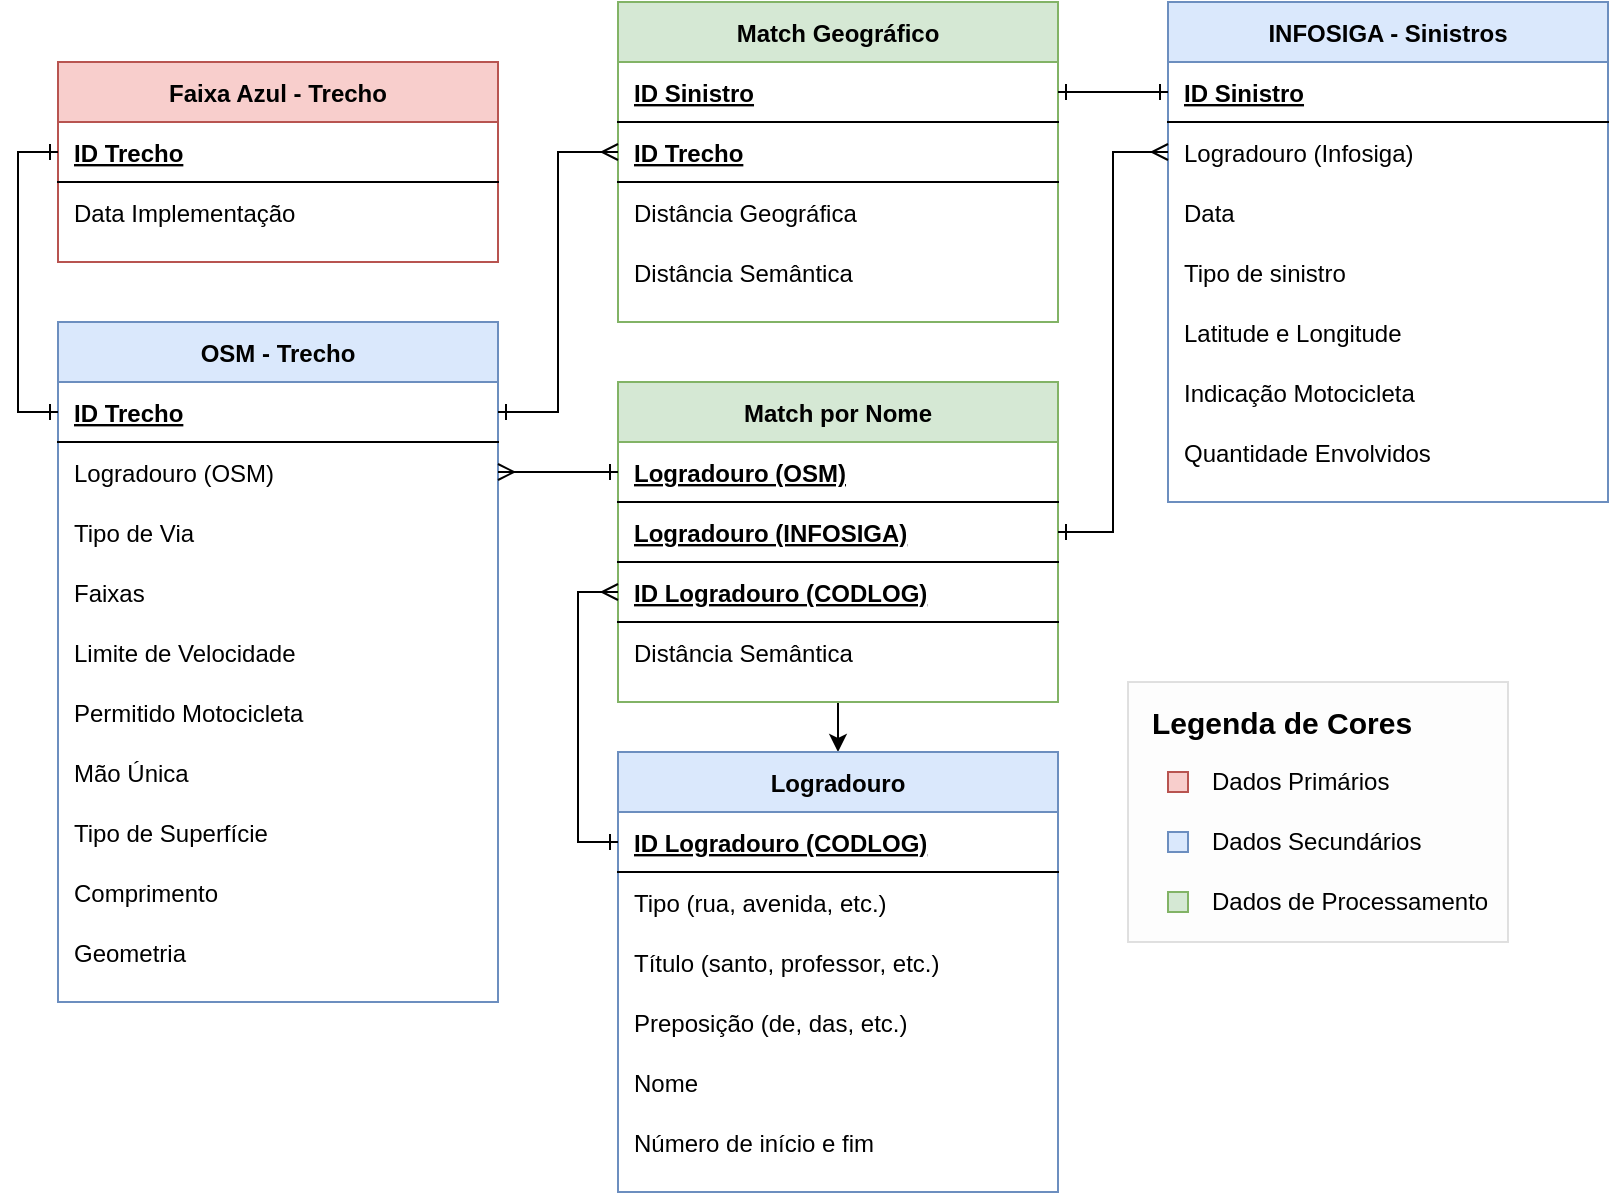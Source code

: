 <mxfile version="24.7.17">
  <diagram id="R2lEEEUBdFMjLlhIrx00" name="Page-1">
    <mxGraphModel dx="2559" dy="999" grid="1" gridSize="10" guides="1" tooltips="1" connect="1" arrows="1" fold="1" page="1" pageScale="1" pageWidth="850" pageHeight="1100" math="0" shadow="0" extFonts="Permanent Marker^https://fonts.googleapis.com/css?family=Permanent+Marker">
      <root>
        <mxCell id="0" />
        <mxCell id="1" parent="0" />
        <mxCell id="4X8ExOcT8p98DvQlGpXj-8" value="" style="rounded=0;whiteSpace=wrap;html=1;fillColor=#f5f5f5;fontColor=#333333;strokeColor=#666666;opacity=20;" vertex="1" parent="1">
          <mxGeometry x="-265" y="350" width="190" height="130" as="geometry" />
        </mxCell>
        <mxCell id="C-vyLk0tnHw3VtMMgP7b-23" value="INFOSIGA - Sinistros" style="shape=table;startSize=30;container=1;collapsible=1;childLayout=tableLayout;fixedRows=1;rowLines=0;fontStyle=1;align=center;resizeLast=1;fillColor=#dae8fc;strokeColor=#6c8ebf;" parent="1" vertex="1">
          <mxGeometry x="-245" y="10" width="220" height="250" as="geometry" />
        </mxCell>
        <mxCell id="C-vyLk0tnHw3VtMMgP7b-24" value="" style="shape=partialRectangle;collapsible=0;dropTarget=0;pointerEvents=0;fillColor=none;points=[[0,0.5],[1,0.5]];portConstraint=eastwest;top=0;left=0;right=0;bottom=1;" parent="C-vyLk0tnHw3VtMMgP7b-23" vertex="1">
          <mxGeometry y="30" width="220" height="30" as="geometry" />
        </mxCell>
        <mxCell id="C-vyLk0tnHw3VtMMgP7b-26" value="ID Sinistro" style="shape=partialRectangle;overflow=hidden;connectable=0;fillColor=none;top=0;left=0;bottom=0;right=0;align=left;spacingLeft=6;fontStyle=5;" parent="C-vyLk0tnHw3VtMMgP7b-24" vertex="1">
          <mxGeometry width="220" height="30" as="geometry">
            <mxRectangle width="220" height="30" as="alternateBounds" />
          </mxGeometry>
        </mxCell>
        <mxCell id="1qeXA2bBtcVyhYgSrq0f-32" value="" style="shape=partialRectangle;collapsible=0;dropTarget=0;pointerEvents=0;fillColor=none;points=[[0,0.5],[1,0.5]];portConstraint=eastwest;top=0;left=0;right=0;bottom=0;" parent="C-vyLk0tnHw3VtMMgP7b-23" vertex="1">
          <mxGeometry y="60" width="220" height="30" as="geometry" />
        </mxCell>
        <mxCell id="1qeXA2bBtcVyhYgSrq0f-34" value="Logradouro (Infosiga)" style="shape=partialRectangle;overflow=hidden;connectable=0;fillColor=none;top=0;left=0;bottom=0;right=0;align=left;spacingLeft=6;" parent="1qeXA2bBtcVyhYgSrq0f-32" vertex="1">
          <mxGeometry width="220" height="30" as="geometry">
            <mxRectangle width="220" height="30" as="alternateBounds" />
          </mxGeometry>
        </mxCell>
        <mxCell id="C-vyLk0tnHw3VtMMgP7b-27" value="" style="shape=partialRectangle;collapsible=0;dropTarget=0;pointerEvents=0;fillColor=none;points=[[0,0.5],[1,0.5]];portConstraint=eastwest;top=0;left=0;right=0;bottom=0;" parent="C-vyLk0tnHw3VtMMgP7b-23" vertex="1">
          <mxGeometry y="90" width="220" height="30" as="geometry" />
        </mxCell>
        <mxCell id="C-vyLk0tnHw3VtMMgP7b-29" value="Data" style="shape=partialRectangle;overflow=hidden;connectable=0;fillColor=none;top=0;left=0;bottom=0;right=0;align=left;spacingLeft=6;" parent="C-vyLk0tnHw3VtMMgP7b-27" vertex="1">
          <mxGeometry width="220" height="30" as="geometry">
            <mxRectangle width="220" height="30" as="alternateBounds" />
          </mxGeometry>
        </mxCell>
        <mxCell id="1qeXA2bBtcVyhYgSrq0f-36" value="" style="shape=partialRectangle;collapsible=0;dropTarget=0;pointerEvents=0;fillColor=none;points=[[0,0.5],[1,0.5]];portConstraint=eastwest;top=0;left=0;right=0;bottom=0;" parent="C-vyLk0tnHw3VtMMgP7b-23" vertex="1">
          <mxGeometry y="120" width="220" height="30" as="geometry" />
        </mxCell>
        <mxCell id="1qeXA2bBtcVyhYgSrq0f-38" value="Tipo de sinistro" style="shape=partialRectangle;overflow=hidden;connectable=0;fillColor=none;top=0;left=0;bottom=0;right=0;align=left;spacingLeft=6;" parent="1qeXA2bBtcVyhYgSrq0f-36" vertex="1">
          <mxGeometry width="220" height="30" as="geometry">
            <mxRectangle width="220" height="30" as="alternateBounds" />
          </mxGeometry>
        </mxCell>
        <mxCell id="1qeXA2bBtcVyhYgSrq0f-66" value="" style="shape=partialRectangle;collapsible=0;dropTarget=0;pointerEvents=0;fillColor=none;points=[[0,0.5],[1,0.5]];portConstraint=eastwest;top=0;left=0;right=0;bottom=0;" parent="C-vyLk0tnHw3VtMMgP7b-23" vertex="1">
          <mxGeometry y="150" width="220" height="30" as="geometry" />
        </mxCell>
        <mxCell id="1qeXA2bBtcVyhYgSrq0f-68" value="Latitude e Longitude" style="shape=partialRectangle;overflow=hidden;connectable=0;fillColor=none;top=0;left=0;bottom=0;right=0;align=left;spacingLeft=6;" parent="1qeXA2bBtcVyhYgSrq0f-66" vertex="1">
          <mxGeometry width="220" height="30" as="geometry">
            <mxRectangle width="220" height="30" as="alternateBounds" />
          </mxGeometry>
        </mxCell>
        <mxCell id="1qeXA2bBtcVyhYgSrq0f-69" value="" style="shape=partialRectangle;collapsible=0;dropTarget=0;pointerEvents=0;fillColor=none;points=[[0,0.5],[1,0.5]];portConstraint=eastwest;top=0;left=0;right=0;bottom=0;" parent="C-vyLk0tnHw3VtMMgP7b-23" vertex="1">
          <mxGeometry y="180" width="220" height="30" as="geometry" />
        </mxCell>
        <mxCell id="1qeXA2bBtcVyhYgSrq0f-71" value="Indicação Motocicleta" style="shape=partialRectangle;overflow=hidden;connectable=0;fillColor=none;top=0;left=0;bottom=0;right=0;align=left;spacingLeft=6;" parent="1qeXA2bBtcVyhYgSrq0f-69" vertex="1">
          <mxGeometry width="220" height="30" as="geometry">
            <mxRectangle width="220" height="30" as="alternateBounds" />
          </mxGeometry>
        </mxCell>
        <mxCell id="1qeXA2bBtcVyhYgSrq0f-72" value="" style="shape=partialRectangle;collapsible=0;dropTarget=0;pointerEvents=0;fillColor=none;points=[[0,0.5],[1,0.5]];portConstraint=eastwest;top=0;left=0;right=0;bottom=0;" parent="C-vyLk0tnHw3VtMMgP7b-23" vertex="1">
          <mxGeometry y="210" width="220" height="30" as="geometry" />
        </mxCell>
        <mxCell id="1qeXA2bBtcVyhYgSrq0f-74" value="Quantidade Envolvidos" style="shape=partialRectangle;overflow=hidden;connectable=0;fillColor=none;top=0;left=0;bottom=0;right=0;align=left;spacingLeft=6;" parent="1qeXA2bBtcVyhYgSrq0f-72" vertex="1">
          <mxGeometry width="220" height="30" as="geometry">
            <mxRectangle width="220" height="30" as="alternateBounds" />
          </mxGeometry>
        </mxCell>
        <mxCell id="1qeXA2bBtcVyhYgSrq0f-98" value="OSM - Trecho" style="shape=table;startSize=30;container=1;collapsible=1;childLayout=tableLayout;fixedRows=1;rowLines=0;fontStyle=1;align=center;resizeLast=1;fillColor=#dae8fc;strokeColor=#6c8ebf;" parent="1" vertex="1">
          <mxGeometry x="-800" y="170" width="220" height="340" as="geometry" />
        </mxCell>
        <mxCell id="1qeXA2bBtcVyhYgSrq0f-99" value="" style="shape=partialRectangle;collapsible=0;dropTarget=0;pointerEvents=0;fillColor=none;points=[[0,0.5],[1,0.5]];portConstraint=eastwest;top=0;left=0;right=0;bottom=1;" parent="1qeXA2bBtcVyhYgSrq0f-98" vertex="1">
          <mxGeometry y="30" width="220" height="30" as="geometry" />
        </mxCell>
        <mxCell id="1qeXA2bBtcVyhYgSrq0f-101" value="ID Trecho" style="shape=partialRectangle;overflow=hidden;connectable=0;fillColor=none;top=0;left=0;bottom=0;right=0;align=left;spacingLeft=6;fontStyle=5;" parent="1qeXA2bBtcVyhYgSrq0f-99" vertex="1">
          <mxGeometry width="220" height="30" as="geometry">
            <mxRectangle width="220" height="30" as="alternateBounds" />
          </mxGeometry>
        </mxCell>
        <mxCell id="1qeXA2bBtcVyhYgSrq0f-102" value="" style="shape=partialRectangle;collapsible=0;dropTarget=0;pointerEvents=0;fillColor=none;points=[[0,0.5],[1,0.5]];portConstraint=eastwest;top=0;left=0;right=0;bottom=0;" parent="1qeXA2bBtcVyhYgSrq0f-98" vertex="1">
          <mxGeometry y="60" width="220" height="30" as="geometry" />
        </mxCell>
        <mxCell id="1qeXA2bBtcVyhYgSrq0f-104" value="Logradouro (OSM)" style="shape=partialRectangle;overflow=hidden;connectable=0;fillColor=none;top=0;left=0;bottom=0;right=0;align=left;spacingLeft=6;" parent="1qeXA2bBtcVyhYgSrq0f-102" vertex="1">
          <mxGeometry width="220" height="30" as="geometry">
            <mxRectangle width="220" height="30" as="alternateBounds" />
          </mxGeometry>
        </mxCell>
        <mxCell id="1qeXA2bBtcVyhYgSrq0f-105" value="" style="shape=partialRectangle;collapsible=0;dropTarget=0;pointerEvents=0;fillColor=none;points=[[0,0.5],[1,0.5]];portConstraint=eastwest;top=0;left=0;right=0;bottom=0;" parent="1qeXA2bBtcVyhYgSrq0f-98" vertex="1">
          <mxGeometry y="90" width="220" height="30" as="geometry" />
        </mxCell>
        <mxCell id="1qeXA2bBtcVyhYgSrq0f-107" value="Tipo de Via" style="shape=partialRectangle;overflow=hidden;connectable=0;fillColor=none;top=0;left=0;bottom=0;right=0;align=left;spacingLeft=6;" parent="1qeXA2bBtcVyhYgSrq0f-105" vertex="1">
          <mxGeometry width="220" height="30" as="geometry">
            <mxRectangle width="220" height="30" as="alternateBounds" />
          </mxGeometry>
        </mxCell>
        <mxCell id="1qeXA2bBtcVyhYgSrq0f-109" value="" style="shape=partialRectangle;collapsible=0;dropTarget=0;pointerEvents=0;fillColor=none;points=[[0,0.5],[1,0.5]];portConstraint=eastwest;top=0;left=0;right=0;bottom=0;" parent="1qeXA2bBtcVyhYgSrq0f-98" vertex="1">
          <mxGeometry y="120" width="220" height="30" as="geometry" />
        </mxCell>
        <mxCell id="1qeXA2bBtcVyhYgSrq0f-111" value="Faixas" style="shape=partialRectangle;overflow=hidden;connectable=0;fillColor=none;top=0;left=0;bottom=0;right=0;align=left;spacingLeft=6;" parent="1qeXA2bBtcVyhYgSrq0f-109" vertex="1">
          <mxGeometry width="220" height="30" as="geometry">
            <mxRectangle width="220" height="30" as="alternateBounds" />
          </mxGeometry>
        </mxCell>
        <mxCell id="1qeXA2bBtcVyhYgSrq0f-112" value="" style="shape=partialRectangle;collapsible=0;dropTarget=0;pointerEvents=0;fillColor=none;points=[[0,0.5],[1,0.5]];portConstraint=eastwest;top=0;left=0;right=0;bottom=0;" parent="1qeXA2bBtcVyhYgSrq0f-98" vertex="1">
          <mxGeometry y="150" width="220" height="30" as="geometry" />
        </mxCell>
        <mxCell id="1qeXA2bBtcVyhYgSrq0f-114" value="Limite de Velocidade" style="shape=partialRectangle;overflow=hidden;connectable=0;fillColor=none;top=0;left=0;bottom=0;right=0;align=left;spacingLeft=6;" parent="1qeXA2bBtcVyhYgSrq0f-112" vertex="1">
          <mxGeometry width="220" height="30" as="geometry">
            <mxRectangle width="220" height="30" as="alternateBounds" />
          </mxGeometry>
        </mxCell>
        <mxCell id="1qeXA2bBtcVyhYgSrq0f-115" value="" style="shape=partialRectangle;collapsible=0;dropTarget=0;pointerEvents=0;fillColor=none;points=[[0,0.5],[1,0.5]];portConstraint=eastwest;top=0;left=0;right=0;bottom=0;" parent="1qeXA2bBtcVyhYgSrq0f-98" vertex="1">
          <mxGeometry y="180" width="220" height="30" as="geometry" />
        </mxCell>
        <mxCell id="1qeXA2bBtcVyhYgSrq0f-117" value="Permitido Motocicleta" style="shape=partialRectangle;overflow=hidden;connectable=0;fillColor=none;top=0;left=0;bottom=0;right=0;align=left;spacingLeft=6;" parent="1qeXA2bBtcVyhYgSrq0f-115" vertex="1">
          <mxGeometry width="220" height="30" as="geometry">
            <mxRectangle width="220" height="30" as="alternateBounds" />
          </mxGeometry>
        </mxCell>
        <mxCell id="1qeXA2bBtcVyhYgSrq0f-118" value="" style="shape=partialRectangle;collapsible=0;dropTarget=0;pointerEvents=0;fillColor=none;points=[[0,0.5],[1,0.5]];portConstraint=eastwest;top=0;left=0;right=0;bottom=0;" parent="1qeXA2bBtcVyhYgSrq0f-98" vertex="1">
          <mxGeometry y="210" width="220" height="30" as="geometry" />
        </mxCell>
        <mxCell id="1qeXA2bBtcVyhYgSrq0f-120" value="Mão Única" style="shape=partialRectangle;overflow=hidden;connectable=0;fillColor=none;top=0;left=0;bottom=0;right=0;align=left;spacingLeft=6;" parent="1qeXA2bBtcVyhYgSrq0f-118" vertex="1">
          <mxGeometry width="220" height="30" as="geometry">
            <mxRectangle width="220" height="30" as="alternateBounds" />
          </mxGeometry>
        </mxCell>
        <mxCell id="1qeXA2bBtcVyhYgSrq0f-121" value="" style="shape=partialRectangle;collapsible=0;dropTarget=0;pointerEvents=0;fillColor=none;points=[[0,0.5],[1,0.5]];portConstraint=eastwest;top=0;left=0;right=0;bottom=0;" parent="1qeXA2bBtcVyhYgSrq0f-98" vertex="1">
          <mxGeometry y="240" width="220" height="30" as="geometry" />
        </mxCell>
        <mxCell id="1qeXA2bBtcVyhYgSrq0f-123" value="Tipo de Superfície" style="shape=partialRectangle;overflow=hidden;connectable=0;fillColor=none;top=0;left=0;bottom=0;right=0;align=left;spacingLeft=6;" parent="1qeXA2bBtcVyhYgSrq0f-121" vertex="1">
          <mxGeometry width="220" height="30" as="geometry">
            <mxRectangle width="220" height="30" as="alternateBounds" />
          </mxGeometry>
        </mxCell>
        <mxCell id="I6V5trbAGLV0gVCO5-ux-62" value="" style="shape=partialRectangle;collapsible=0;dropTarget=0;pointerEvents=0;fillColor=none;points=[[0,0.5],[1,0.5]];portConstraint=eastwest;top=0;left=0;right=0;bottom=0;" parent="1qeXA2bBtcVyhYgSrq0f-98" vertex="1">
          <mxGeometry y="270" width="220" height="30" as="geometry" />
        </mxCell>
        <mxCell id="I6V5trbAGLV0gVCO5-ux-64" value="Comprimento" style="shape=partialRectangle;overflow=hidden;connectable=0;fillColor=none;top=0;left=0;bottom=0;right=0;align=left;spacingLeft=6;" parent="I6V5trbAGLV0gVCO5-ux-62" vertex="1">
          <mxGeometry width="220" height="30" as="geometry">
            <mxRectangle width="220" height="30" as="alternateBounds" />
          </mxGeometry>
        </mxCell>
        <mxCell id="1qeXA2bBtcVyhYgSrq0f-124" value="" style="shape=partialRectangle;collapsible=0;dropTarget=0;pointerEvents=0;fillColor=none;points=[[0,0.5],[1,0.5]];portConstraint=eastwest;top=0;left=0;right=0;bottom=0;" parent="1qeXA2bBtcVyhYgSrq0f-98" vertex="1">
          <mxGeometry y="300" width="220" height="30" as="geometry" />
        </mxCell>
        <mxCell id="1qeXA2bBtcVyhYgSrq0f-126" value="Geometria" style="shape=partialRectangle;overflow=hidden;connectable=0;fillColor=none;top=0;left=0;bottom=0;right=0;align=left;spacingLeft=6;" parent="1qeXA2bBtcVyhYgSrq0f-124" vertex="1">
          <mxGeometry width="220" height="30" as="geometry">
            <mxRectangle width="220" height="30" as="alternateBounds" />
          </mxGeometry>
        </mxCell>
        <mxCell id="1qeXA2bBtcVyhYgSrq0f-159" value="Match Geográfico" style="shape=table;startSize=30;container=1;collapsible=1;childLayout=tableLayout;fixedRows=1;rowLines=0;fontStyle=1;align=center;resizeLast=1;fillColor=#d5e8d4;strokeColor=#82b366;" parent="1" vertex="1">
          <mxGeometry x="-520" y="10" width="220" height="160" as="geometry" />
        </mxCell>
        <mxCell id="1qeXA2bBtcVyhYgSrq0f-160" value="" style="shape=partialRectangle;collapsible=0;dropTarget=0;pointerEvents=0;fillColor=none;points=[[0,0.5],[1,0.5]];portConstraint=eastwest;top=0;left=0;right=0;bottom=1;" parent="1qeXA2bBtcVyhYgSrq0f-159" vertex="1">
          <mxGeometry y="30" width="220" height="30" as="geometry" />
        </mxCell>
        <mxCell id="1qeXA2bBtcVyhYgSrq0f-162" value="ID Sinistro" style="shape=partialRectangle;overflow=hidden;connectable=0;fillColor=none;top=0;left=0;bottom=0;right=0;align=left;spacingLeft=6;fontStyle=5;" parent="1qeXA2bBtcVyhYgSrq0f-160" vertex="1">
          <mxGeometry width="220" height="30" as="geometry">
            <mxRectangle width="220" height="30" as="alternateBounds" />
          </mxGeometry>
        </mxCell>
        <mxCell id="I6V5trbAGLV0gVCO5-ux-8" value="" style="shape=partialRectangle;collapsible=0;dropTarget=0;pointerEvents=0;fillColor=none;points=[[0,0.5],[1,0.5]];portConstraint=eastwest;top=0;left=0;right=0;bottom=1;" parent="1qeXA2bBtcVyhYgSrq0f-159" vertex="1">
          <mxGeometry y="60" width="220" height="30" as="geometry" />
        </mxCell>
        <mxCell id="I6V5trbAGLV0gVCO5-ux-10" value="ID Trecho" style="shape=partialRectangle;overflow=hidden;connectable=0;fillColor=none;top=0;left=0;bottom=0;right=0;align=left;spacingLeft=6;fontStyle=5;" parent="I6V5trbAGLV0gVCO5-ux-8" vertex="1">
          <mxGeometry width="220" height="30" as="geometry">
            <mxRectangle width="220" height="30" as="alternateBounds" />
          </mxGeometry>
        </mxCell>
        <mxCell id="1qeXA2bBtcVyhYgSrq0f-166" value="" style="shape=partialRectangle;collapsible=0;dropTarget=0;pointerEvents=0;fillColor=none;points=[[0,0.5],[1,0.5]];portConstraint=eastwest;top=0;left=0;right=0;bottom=0;" parent="1qeXA2bBtcVyhYgSrq0f-159" vertex="1">
          <mxGeometry y="90" width="220" height="30" as="geometry" />
        </mxCell>
        <mxCell id="1qeXA2bBtcVyhYgSrq0f-168" value="Distância Geográfica" style="shape=partialRectangle;overflow=hidden;connectable=0;fillColor=none;top=0;left=0;bottom=0;right=0;align=left;spacingLeft=6;" parent="1qeXA2bBtcVyhYgSrq0f-166" vertex="1">
          <mxGeometry width="220" height="30" as="geometry">
            <mxRectangle width="220" height="30" as="alternateBounds" />
          </mxGeometry>
        </mxCell>
        <mxCell id="1qeXA2bBtcVyhYgSrq0f-169" value="" style="shape=partialRectangle;collapsible=0;dropTarget=0;pointerEvents=0;fillColor=none;points=[[0,0.5],[1,0.5]];portConstraint=eastwest;top=0;left=0;right=0;bottom=0;" parent="1qeXA2bBtcVyhYgSrq0f-159" vertex="1">
          <mxGeometry y="120" width="220" height="30" as="geometry" />
        </mxCell>
        <mxCell id="1qeXA2bBtcVyhYgSrq0f-171" value="Distância Semântica" style="shape=partialRectangle;overflow=hidden;connectable=0;fillColor=none;top=0;left=0;bottom=0;right=0;align=left;spacingLeft=6;" parent="1qeXA2bBtcVyhYgSrq0f-169" vertex="1">
          <mxGeometry width="220" height="30" as="geometry">
            <mxRectangle width="220" height="30" as="alternateBounds" />
          </mxGeometry>
        </mxCell>
        <mxCell id="1qeXA2bBtcVyhYgSrq0f-200" value="Faixa Azul - Trecho" style="shape=table;startSize=30;container=1;collapsible=1;childLayout=tableLayout;fixedRows=1;rowLines=0;fontStyle=1;align=center;resizeLast=1;fillColor=#f8cecc;strokeColor=#b85450;" parent="1" vertex="1">
          <mxGeometry x="-800" y="40" width="220" height="100" as="geometry" />
        </mxCell>
        <mxCell id="1qeXA2bBtcVyhYgSrq0f-201" value="" style="shape=partialRectangle;collapsible=0;dropTarget=0;pointerEvents=0;fillColor=none;points=[[0,0.5],[1,0.5]];portConstraint=eastwest;top=0;left=0;right=0;bottom=1;" parent="1qeXA2bBtcVyhYgSrq0f-200" vertex="1">
          <mxGeometry y="30" width="220" height="30" as="geometry" />
        </mxCell>
        <mxCell id="1qeXA2bBtcVyhYgSrq0f-203" value="ID Trecho" style="shape=partialRectangle;overflow=hidden;connectable=0;fillColor=none;top=0;left=0;bottom=0;right=0;align=left;spacingLeft=6;fontStyle=5;" parent="1qeXA2bBtcVyhYgSrq0f-201" vertex="1">
          <mxGeometry width="220" height="30" as="geometry">
            <mxRectangle width="220" height="30" as="alternateBounds" />
          </mxGeometry>
        </mxCell>
        <mxCell id="1qeXA2bBtcVyhYgSrq0f-207" value="" style="shape=partialRectangle;collapsible=0;dropTarget=0;pointerEvents=0;fillColor=none;points=[[0,0.5],[1,0.5]];portConstraint=eastwest;top=0;left=0;right=0;bottom=0;" parent="1qeXA2bBtcVyhYgSrq0f-200" vertex="1">
          <mxGeometry y="60" width="220" height="30" as="geometry" />
        </mxCell>
        <mxCell id="1qeXA2bBtcVyhYgSrq0f-209" value="Data Implementação" style="shape=partialRectangle;overflow=hidden;connectable=0;fillColor=none;top=0;left=0;bottom=0;right=0;align=left;spacingLeft=6;" parent="1qeXA2bBtcVyhYgSrq0f-207" vertex="1">
          <mxGeometry width="220" height="30" as="geometry">
            <mxRectangle width="220" height="30" as="alternateBounds" />
          </mxGeometry>
        </mxCell>
        <mxCell id="4X8ExOcT8p98DvQlGpXj-34" value="" style="edgeStyle=orthogonalEdgeStyle;rounded=0;orthogonalLoop=1;jettySize=auto;html=1;" edge="1" parent="1" source="I6V5trbAGLV0gVCO5-ux-27" target="4X8ExOcT8p98DvQlGpXj-9">
          <mxGeometry relative="1" as="geometry" />
        </mxCell>
        <mxCell id="I6V5trbAGLV0gVCO5-ux-27" value="Match por Nome" style="shape=table;startSize=30;container=1;collapsible=1;childLayout=tableLayout;fixedRows=1;rowLines=0;fontStyle=1;align=center;resizeLast=1;fillColor=#d5e8d4;strokeColor=#82b366;" parent="1" vertex="1">
          <mxGeometry x="-520" y="200" width="220" height="160" as="geometry" />
        </mxCell>
        <mxCell id="4X8ExOcT8p98DvQlGpXj-38" value="" style="shape=partialRectangle;collapsible=0;dropTarget=0;pointerEvents=0;fillColor=none;points=[[0,0.5],[1,0.5]];portConstraint=eastwest;top=0;left=0;right=0;bottom=1;" vertex="1" parent="I6V5trbAGLV0gVCO5-ux-27">
          <mxGeometry y="30" width="220" height="30" as="geometry" />
        </mxCell>
        <mxCell id="4X8ExOcT8p98DvQlGpXj-40" value="Logradouro (OSM)" style="shape=partialRectangle;overflow=hidden;connectable=0;fillColor=none;top=0;left=0;bottom=0;right=0;align=left;spacingLeft=6;fontStyle=5;" vertex="1" parent="4X8ExOcT8p98DvQlGpXj-38">
          <mxGeometry width="220" height="30" as="geometry">
            <mxRectangle width="220" height="30" as="alternateBounds" />
          </mxGeometry>
        </mxCell>
        <mxCell id="4X8ExOcT8p98DvQlGpXj-35" value="" style="shape=partialRectangle;collapsible=0;dropTarget=0;pointerEvents=0;fillColor=none;points=[[0,0.5],[1,0.5]];portConstraint=eastwest;top=0;left=0;right=0;bottom=1;" vertex="1" parent="I6V5trbAGLV0gVCO5-ux-27">
          <mxGeometry y="60" width="220" height="30" as="geometry" />
        </mxCell>
        <mxCell id="4X8ExOcT8p98DvQlGpXj-37" value="Logradouro (INFOSIGA)" style="shape=partialRectangle;overflow=hidden;connectable=0;fillColor=none;top=0;left=0;bottom=0;right=0;align=left;spacingLeft=6;fontStyle=5;" vertex="1" parent="4X8ExOcT8p98DvQlGpXj-35">
          <mxGeometry width="220" height="30" as="geometry">
            <mxRectangle width="220" height="30" as="alternateBounds" />
          </mxGeometry>
        </mxCell>
        <mxCell id="I6V5trbAGLV0gVCO5-ux-28" value="" style="shape=partialRectangle;collapsible=0;dropTarget=0;pointerEvents=0;fillColor=none;points=[[0,0.5],[1,0.5]];portConstraint=eastwest;top=0;left=0;right=0;bottom=1;" parent="I6V5trbAGLV0gVCO5-ux-27" vertex="1">
          <mxGeometry y="90" width="220" height="30" as="geometry" />
        </mxCell>
        <mxCell id="I6V5trbAGLV0gVCO5-ux-30" value="ID Logradouro (CODLOG)" style="shape=partialRectangle;overflow=hidden;connectable=0;fillColor=none;top=0;left=0;bottom=0;right=0;align=left;spacingLeft=6;fontStyle=5;" parent="I6V5trbAGLV0gVCO5-ux-28" vertex="1">
          <mxGeometry width="220" height="30" as="geometry">
            <mxRectangle width="220" height="30" as="alternateBounds" />
          </mxGeometry>
        </mxCell>
        <mxCell id="I6V5trbAGLV0gVCO5-ux-53" value="" style="shape=partialRectangle;collapsible=0;dropTarget=0;pointerEvents=0;fillColor=none;points=[[0,0.5],[1,0.5]];portConstraint=eastwest;top=0;left=0;right=0;bottom=0;" parent="I6V5trbAGLV0gVCO5-ux-27" vertex="1">
          <mxGeometry y="120" width="220" height="30" as="geometry" />
        </mxCell>
        <mxCell id="I6V5trbAGLV0gVCO5-ux-55" value="Distância Semântica" style="shape=partialRectangle;overflow=hidden;connectable=0;fillColor=none;top=0;left=0;bottom=0;right=0;align=left;spacingLeft=6;" parent="I6V5trbAGLV0gVCO5-ux-53" vertex="1">
          <mxGeometry width="220" height="30" as="geometry">
            <mxRectangle width="220" height="30" as="alternateBounds" />
          </mxGeometry>
        </mxCell>
        <mxCell id="I6V5trbAGLV0gVCO5-ux-57" style="edgeStyle=orthogonalEdgeStyle;rounded=0;orthogonalLoop=1;jettySize=auto;html=1;exitX=0;exitY=0.5;exitDx=0;exitDy=0;entryX=1;entryY=0.5;entryDx=0;entryDy=0;endArrow=ERone;endFill=0;startArrow=ERone;startFill=0;" parent="1" source="C-vyLk0tnHw3VtMMgP7b-24" target="1qeXA2bBtcVyhYgSrq0f-160" edge="1">
          <mxGeometry relative="1" as="geometry" />
        </mxCell>
        <mxCell id="I6V5trbAGLV0gVCO5-ux-58" style="edgeStyle=orthogonalEdgeStyle;rounded=0;orthogonalLoop=1;jettySize=auto;html=1;exitX=0;exitY=0.5;exitDx=0;exitDy=0;entryX=1;entryY=0.5;entryDx=0;entryDy=0;startArrow=ERmany;startFill=0;endArrow=ERone;endFill=0;" parent="1" source="I6V5trbAGLV0gVCO5-ux-8" target="1qeXA2bBtcVyhYgSrq0f-99" edge="1">
          <mxGeometry relative="1" as="geometry" />
        </mxCell>
        <mxCell id="I6V5trbAGLV0gVCO5-ux-59" style="edgeStyle=orthogonalEdgeStyle;rounded=0;orthogonalLoop=1;jettySize=auto;html=1;exitX=1;exitY=0.5;exitDx=0;exitDy=0;entryX=0;entryY=0.5;entryDx=0;entryDy=0;startArrow=ERone;startFill=0;endArrow=ERmany;endFill=0;" parent="1" source="4X8ExOcT8p98DvQlGpXj-35" target="1qeXA2bBtcVyhYgSrq0f-32" edge="1">
          <mxGeometry relative="1" as="geometry">
            <mxPoint x="-220.0" y="335" as="sourcePoint" />
          </mxGeometry>
        </mxCell>
        <mxCell id="I6V5trbAGLV0gVCO5-ux-60" style="edgeStyle=orthogonalEdgeStyle;rounded=0;orthogonalLoop=1;jettySize=auto;html=1;exitX=0;exitY=0.5;exitDx=0;exitDy=0;entryX=1;entryY=0.5;entryDx=0;entryDy=0;endArrow=ERmany;endFill=0;startArrow=ERone;startFill=0;" parent="1" source="4X8ExOcT8p98DvQlGpXj-38" target="1qeXA2bBtcVyhYgSrq0f-102" edge="1">
          <mxGeometry relative="1" as="geometry" />
        </mxCell>
        <mxCell id="I6V5trbAGLV0gVCO5-ux-61" style="edgeStyle=orthogonalEdgeStyle;rounded=0;orthogonalLoop=1;jettySize=auto;html=1;exitX=0;exitY=0.5;exitDx=0;exitDy=0;entryX=0;entryY=0.5;entryDx=0;entryDy=0;startArrow=ERone;startFill=0;endArrow=ERone;endFill=0;" parent="1" source="1qeXA2bBtcVyhYgSrq0f-99" target="1qeXA2bBtcVyhYgSrq0f-201" edge="1">
          <mxGeometry relative="1" as="geometry" />
        </mxCell>
        <mxCell id="4X8ExOcT8p98DvQlGpXj-1" value="" style="rounded=0;whiteSpace=wrap;html=1;fillColor=#f8cecc;strokeColor=#b85450;" vertex="1" parent="1">
          <mxGeometry x="-245" y="395" width="10" height="10" as="geometry" />
        </mxCell>
        <mxCell id="4X8ExOcT8p98DvQlGpXj-2" value="&lt;h1 style=&quot;margin-top: 0px; font-size: 15px;&quot;&gt;&lt;span style=&quot;background-color: initial; font-size: 15px;&quot;&gt;Legenda de Cores&lt;/span&gt;&lt;br style=&quot;font-size: 15px;&quot;&gt;&lt;/h1&gt;" style="text;html=1;whiteSpace=wrap;overflow=hidden;rounded=0;fontStyle=0;fontSize=15;" vertex="1" parent="1">
          <mxGeometry x="-255" y="355" width="180" height="40" as="geometry" />
        </mxCell>
        <mxCell id="4X8ExOcT8p98DvQlGpXj-3" value="Dados Primários" style="text;html=1;align=left;verticalAlign=middle;whiteSpace=wrap;rounded=0;" vertex="1" parent="1">
          <mxGeometry x="-225" y="385" width="150" height="30" as="geometry" />
        </mxCell>
        <mxCell id="4X8ExOcT8p98DvQlGpXj-4" value="Dados Secundários" style="text;html=1;align=left;verticalAlign=middle;whiteSpace=wrap;rounded=0;" vertex="1" parent="1">
          <mxGeometry x="-225" y="415" width="150" height="30" as="geometry" />
        </mxCell>
        <mxCell id="4X8ExOcT8p98DvQlGpXj-5" value="Dados de Processamento" style="text;html=1;align=left;verticalAlign=middle;whiteSpace=wrap;rounded=0;" vertex="1" parent="1">
          <mxGeometry x="-225" y="445" width="150" height="30" as="geometry" />
        </mxCell>
        <mxCell id="4X8ExOcT8p98DvQlGpXj-6" value="" style="rounded=0;whiteSpace=wrap;html=1;fillColor=#dae8fc;strokeColor=#6c8ebf;" vertex="1" parent="1">
          <mxGeometry x="-245" y="425" width="10" height="10" as="geometry" />
        </mxCell>
        <mxCell id="4X8ExOcT8p98DvQlGpXj-7" value="" style="rounded=0;whiteSpace=wrap;html=1;fillColor=#d5e8d4;strokeColor=#82b366;" vertex="1" parent="1">
          <mxGeometry x="-245" y="455" width="10" height="10" as="geometry" />
        </mxCell>
        <mxCell id="4X8ExOcT8p98DvQlGpXj-9" value="Logradouro" style="shape=table;startSize=30;container=1;collapsible=1;childLayout=tableLayout;fixedRows=1;rowLines=0;fontStyle=1;align=center;resizeLast=1;fillColor=#dae8fc;strokeColor=#6c8ebf;" vertex="1" parent="1">
          <mxGeometry x="-520" y="385" width="220" height="220" as="geometry" />
        </mxCell>
        <mxCell id="4X8ExOcT8p98DvQlGpXj-10" value="" style="shape=partialRectangle;collapsible=0;dropTarget=0;pointerEvents=0;fillColor=none;points=[[0,0.5],[1,0.5]];portConstraint=eastwest;top=0;left=0;right=0;bottom=1;" vertex="1" parent="4X8ExOcT8p98DvQlGpXj-9">
          <mxGeometry y="30" width="220" height="30" as="geometry" />
        </mxCell>
        <mxCell id="4X8ExOcT8p98DvQlGpXj-12" value="ID Logradouro (CODLOG)" style="shape=partialRectangle;overflow=hidden;connectable=0;fillColor=none;top=0;left=0;bottom=0;right=0;align=left;spacingLeft=6;fontStyle=5;" vertex="1" parent="4X8ExOcT8p98DvQlGpXj-10">
          <mxGeometry width="220" height="30" as="geometry">
            <mxRectangle width="220" height="30" as="alternateBounds" />
          </mxGeometry>
        </mxCell>
        <mxCell id="4X8ExOcT8p98DvQlGpXj-13" value="" style="shape=partialRectangle;collapsible=0;dropTarget=0;pointerEvents=0;fillColor=none;points=[[0,0.5],[1,0.5]];portConstraint=eastwest;top=0;left=0;right=0;bottom=0;" vertex="1" parent="4X8ExOcT8p98DvQlGpXj-9">
          <mxGeometry y="60" width="220" height="30" as="geometry" />
        </mxCell>
        <mxCell id="4X8ExOcT8p98DvQlGpXj-15" value="Tipo (rua, avenida, etc.)" style="shape=partialRectangle;overflow=hidden;connectable=0;fillColor=none;top=0;left=0;bottom=0;right=0;align=left;spacingLeft=6;" vertex="1" parent="4X8ExOcT8p98DvQlGpXj-13">
          <mxGeometry width="220" height="30" as="geometry">
            <mxRectangle width="220" height="30" as="alternateBounds" />
          </mxGeometry>
        </mxCell>
        <mxCell id="4X8ExOcT8p98DvQlGpXj-16" value="" style="shape=partialRectangle;collapsible=0;dropTarget=0;pointerEvents=0;fillColor=none;points=[[0,0.5],[1,0.5]];portConstraint=eastwest;top=0;left=0;right=0;bottom=0;" vertex="1" parent="4X8ExOcT8p98DvQlGpXj-9">
          <mxGeometry y="90" width="220" height="30" as="geometry" />
        </mxCell>
        <mxCell id="4X8ExOcT8p98DvQlGpXj-18" value="Título (santo, professor, etc.)" style="shape=partialRectangle;overflow=hidden;connectable=0;fillColor=none;top=0;left=0;bottom=0;right=0;align=left;spacingLeft=6;" vertex="1" parent="4X8ExOcT8p98DvQlGpXj-16">
          <mxGeometry width="220" height="30" as="geometry">
            <mxRectangle width="220" height="30" as="alternateBounds" />
          </mxGeometry>
        </mxCell>
        <mxCell id="4X8ExOcT8p98DvQlGpXj-19" value="" style="shape=partialRectangle;collapsible=0;dropTarget=0;pointerEvents=0;fillColor=none;points=[[0,0.5],[1,0.5]];portConstraint=eastwest;top=0;left=0;right=0;bottom=0;" vertex="1" parent="4X8ExOcT8p98DvQlGpXj-9">
          <mxGeometry y="120" width="220" height="30" as="geometry" />
        </mxCell>
        <mxCell id="4X8ExOcT8p98DvQlGpXj-21" value="Preposição (de, das, etc.)" style="shape=partialRectangle;overflow=hidden;connectable=0;fillColor=none;top=0;left=0;bottom=0;right=0;align=left;spacingLeft=6;" vertex="1" parent="4X8ExOcT8p98DvQlGpXj-19">
          <mxGeometry width="220" height="30" as="geometry">
            <mxRectangle width="220" height="30" as="alternateBounds" />
          </mxGeometry>
        </mxCell>
        <mxCell id="4X8ExOcT8p98DvQlGpXj-22" value="" style="shape=partialRectangle;collapsible=0;dropTarget=0;pointerEvents=0;fillColor=none;points=[[0,0.5],[1,0.5]];portConstraint=eastwest;top=0;left=0;right=0;bottom=0;" vertex="1" parent="4X8ExOcT8p98DvQlGpXj-9">
          <mxGeometry y="150" width="220" height="30" as="geometry" />
        </mxCell>
        <mxCell id="4X8ExOcT8p98DvQlGpXj-24" value="Nome " style="shape=partialRectangle;overflow=hidden;connectable=0;fillColor=none;top=0;left=0;bottom=0;right=0;align=left;spacingLeft=6;" vertex="1" parent="4X8ExOcT8p98DvQlGpXj-22">
          <mxGeometry width="220" height="30" as="geometry">
            <mxRectangle width="220" height="30" as="alternateBounds" />
          </mxGeometry>
        </mxCell>
        <mxCell id="4X8ExOcT8p98DvQlGpXj-25" value="" style="shape=partialRectangle;collapsible=0;dropTarget=0;pointerEvents=0;fillColor=none;points=[[0,0.5],[1,0.5]];portConstraint=eastwest;top=0;left=0;right=0;bottom=0;" vertex="1" parent="4X8ExOcT8p98DvQlGpXj-9">
          <mxGeometry y="180" width="220" height="30" as="geometry" />
        </mxCell>
        <mxCell id="4X8ExOcT8p98DvQlGpXj-27" value="Número de início e fim" style="shape=partialRectangle;overflow=hidden;connectable=0;fillColor=none;top=0;left=0;bottom=0;right=0;align=left;spacingLeft=6;" vertex="1" parent="4X8ExOcT8p98DvQlGpXj-25">
          <mxGeometry width="220" height="30" as="geometry">
            <mxRectangle width="220" height="30" as="alternateBounds" />
          </mxGeometry>
        </mxCell>
        <mxCell id="4X8ExOcT8p98DvQlGpXj-41" style="edgeStyle=orthogonalEdgeStyle;rounded=0;orthogonalLoop=1;jettySize=auto;html=1;exitX=0;exitY=0.5;exitDx=0;exitDy=0;entryX=0;entryY=0.5;entryDx=0;entryDy=0;endArrow=ERone;endFill=0;startArrow=ERmany;startFill=0;" edge="1" parent="1" source="I6V5trbAGLV0gVCO5-ux-28" target="4X8ExOcT8p98DvQlGpXj-10">
          <mxGeometry relative="1" as="geometry" />
        </mxCell>
      </root>
    </mxGraphModel>
  </diagram>
</mxfile>
